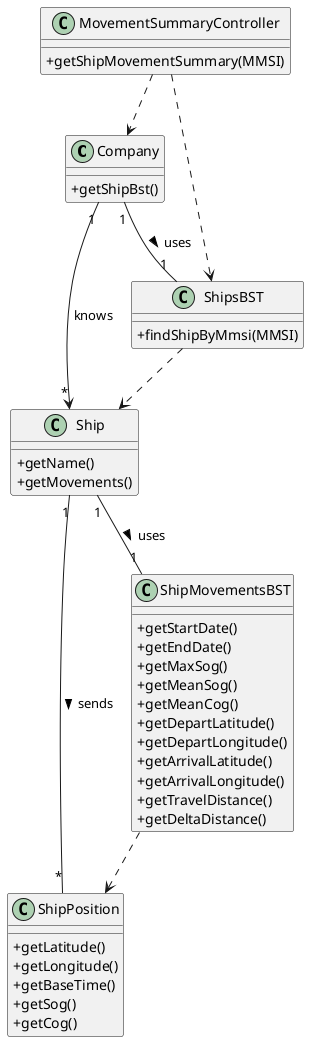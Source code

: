@startuml
skinparam classAttributeIconSize 0

class Company{
    +getShipBst()
}

class Ship {
    +getName()
    +getMovements()
}

class ShipsBST{
    +findShipByMmsi(MMSI)
}

class ShipPosition{
    +getLatitude()
    +getLongitude()
    +getBaseTime()
    +getSog()
    +getCog()
}

class ShipMovementsBST {
    +getStartDate()
    +getEndDate()
    +getMaxSog()
    +getMeanSog()
    +getMeanCog()
    +getDepartLatitude()
    +getDepartLongitude()
    +getArrivalLatitude()
    +getArrivalLongitude()
    +getTravelDistance()
    +getDeltaDistance()
}


class MovementSummaryController {
+getShipMovementSummary(MMSI)
}


MovementSummaryController ..> Company
MovementSummaryController ..> ShipsBST
Company "1" --> "*" Ship : knows
Company "1" -- "1" ShipsBST : uses >
ShipsBST ..> Ship
Ship "1" -- "*" ShipPosition : sends >
Ship "1" -- "1" ShipMovementsBST : uses >
ShipMovementsBST ..> ShipPosition
@enduml
